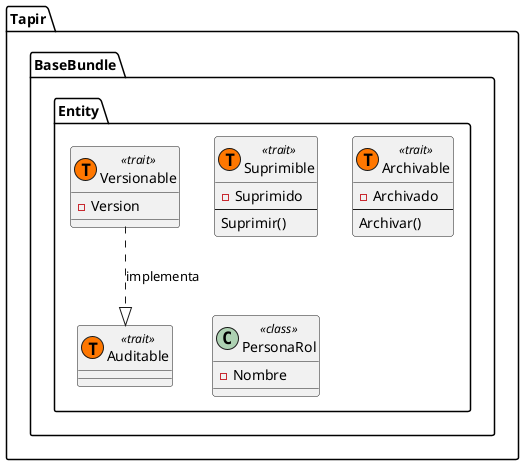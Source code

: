 @startuml
namespace Tapir.BaseBundle.Entity  {
	class Versionable << (T,#FF7700) trait >> {
		-Version
	}
	class Suprimible << (T,#FF7700) trait >> {
		-Suprimido
		--
		Suprimir()
	}
	class Archivable << (T,#FF7700) trait >> {
		-Archivado
		--
		Archivar()
	}
	class Auditable << (T,#FF7700) trait >> {
	}
	
	class PersonaRol << class >> {
		-Nombre
	}
	
	Versionable ..|> Auditable : implementa	
}
@enduml

